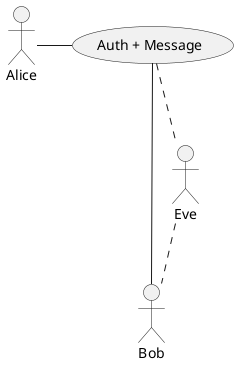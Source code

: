 @startuml
Alice - (Auth + Message)
(Auth + Message) - Bob
(Auth + Message) .down. Eve
Eve .down. Bob
@enduml